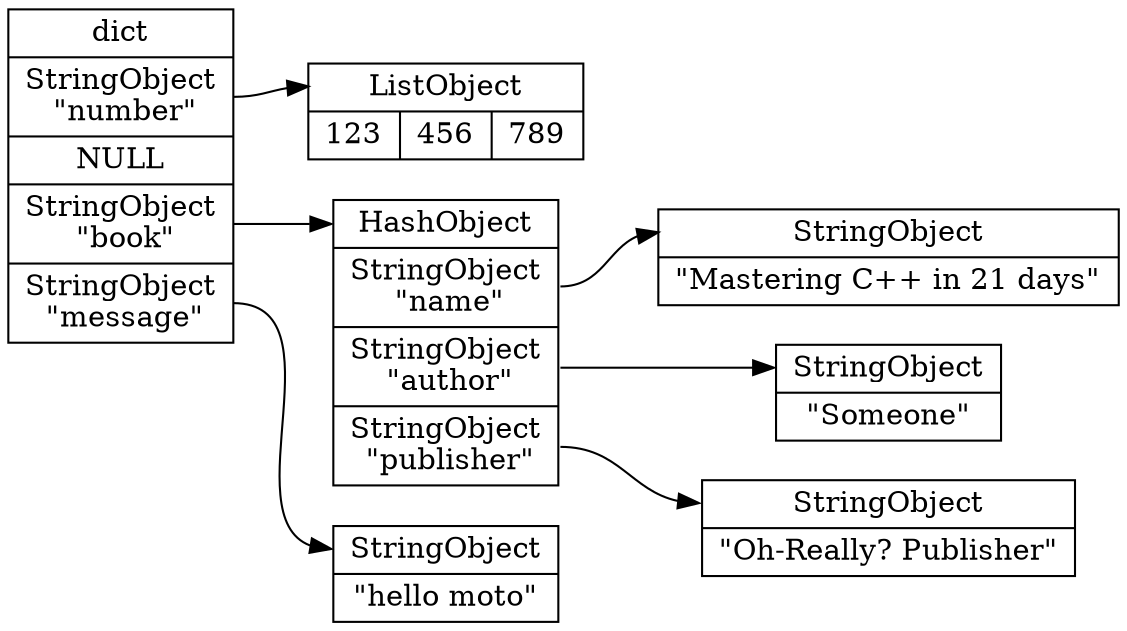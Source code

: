digraph db {

    rankdir = LR;

    node [shape = record];

    dict [label = "<head>dict\n |<number>StringObject\n \"number\" | NULL |<book>StringObject\n \"book\" |<message>StringObject\n \"message\""];

    number [label = "<head>ListObject | { 123 | 456 | 789 }"];

    book [label = "<head>HashObject |<name>StringObject\n \"name\" |<author>StringObject\n \"author\" |<publisher>StringObject\n \"publisher\""];

    book_name [label = "<head>StringObject | \"Mastering C++ in 21 days\""];
    book_author [label = "<head>StringObject | \"Someone\""];
    book_publisher [label = "<head>StringObject | \"Oh-Really? Publisher\""];

    message [label = "<head>StringObject | \"hello moto\""];

    dict:number -> number:head;
    dict:book -> book:head;
    dict:message -> message:head;

    book:name -> book_name:head;
    book:author -> book_author:head;
    book:publisher -> book_publisher:head;
}
